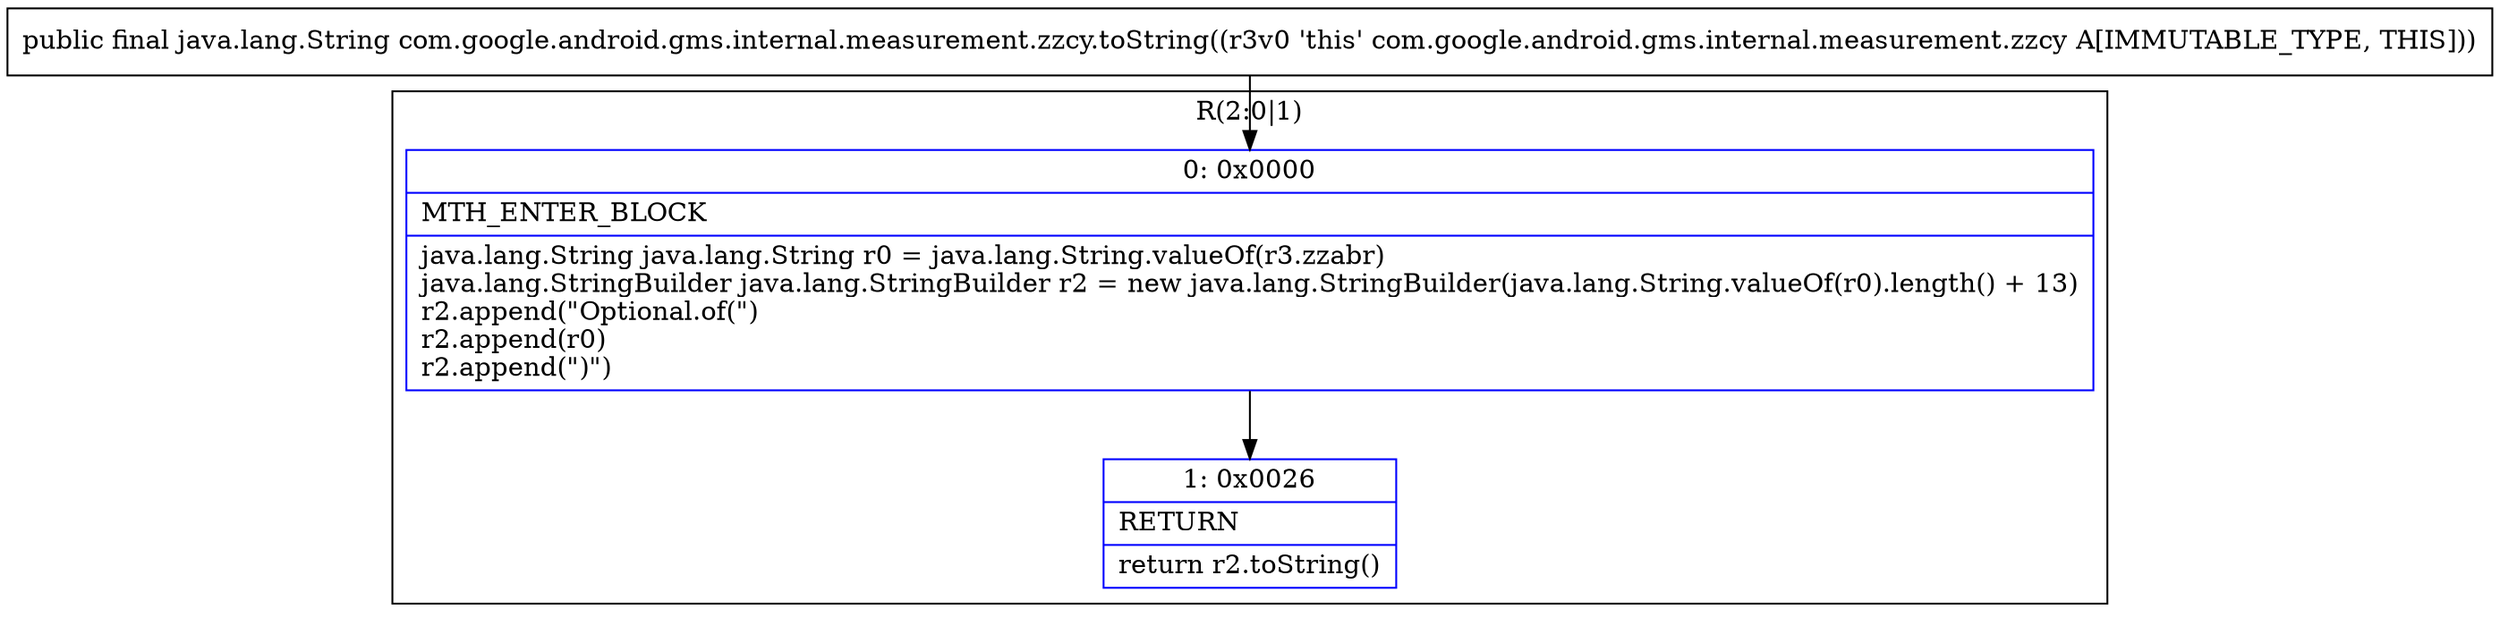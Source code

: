 digraph "CFG forcom.google.android.gms.internal.measurement.zzcy.toString()Ljava\/lang\/String;" {
subgraph cluster_Region_30856700 {
label = "R(2:0|1)";
node [shape=record,color=blue];
Node_0 [shape=record,label="{0\:\ 0x0000|MTH_ENTER_BLOCK\l|java.lang.String java.lang.String r0 = java.lang.String.valueOf(r3.zzabr)\ljava.lang.StringBuilder java.lang.StringBuilder r2 = new java.lang.StringBuilder(java.lang.String.valueOf(r0).length() + 13)\lr2.append(\"Optional.of(\")\lr2.append(r0)\lr2.append(\")\")\l}"];
Node_1 [shape=record,label="{1\:\ 0x0026|RETURN\l|return r2.toString()\l}"];
}
MethodNode[shape=record,label="{public final java.lang.String com.google.android.gms.internal.measurement.zzcy.toString((r3v0 'this' com.google.android.gms.internal.measurement.zzcy A[IMMUTABLE_TYPE, THIS])) }"];
MethodNode -> Node_0;
Node_0 -> Node_1;
}

